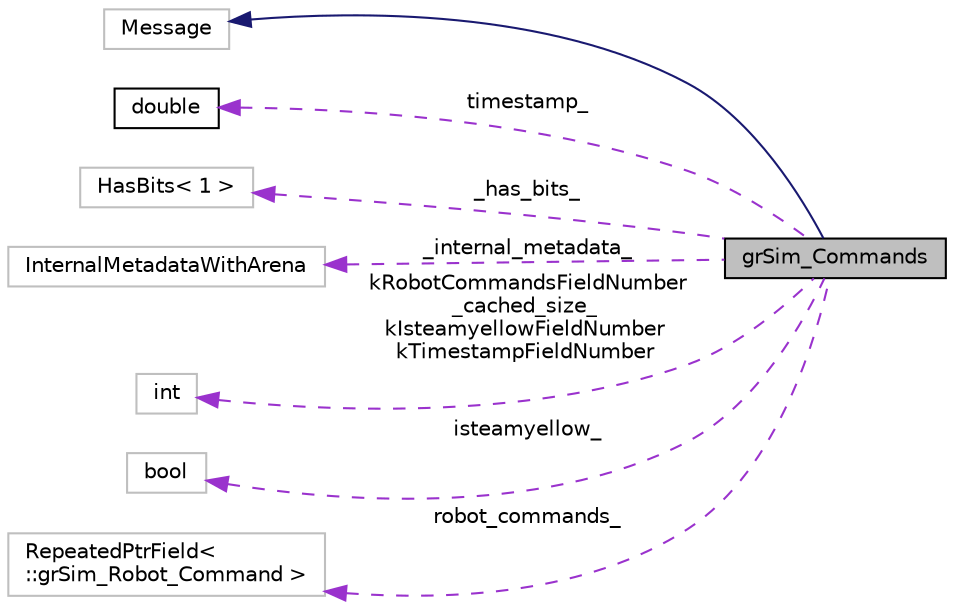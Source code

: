 digraph "grSim_Commands"
{
 // INTERACTIVE_SVG=YES
  edge [fontname="Helvetica",fontsize="10",labelfontname="Helvetica",labelfontsize="10"];
  node [fontname="Helvetica",fontsize="10",shape=record];
  rankdir="LR";
  Node1 [label="grSim_Commands",height=0.2,width=0.4,color="black", fillcolor="grey75", style="filled", fontcolor="black"];
  Node2 -> Node1 [dir="back",color="midnightblue",fontsize="10",style="solid",fontname="Helvetica"];
  Node2 [label="Message",height=0.2,width=0.4,color="grey75", fillcolor="white", style="filled"];
  Node3 -> Node1 [dir="back",color="darkorchid3",fontsize="10",style="dashed",label=" timestamp_" ,fontname="Helvetica"];
  Node3 [label="double",height=0.2,width=0.4,color="black", fillcolor="white", style="filled",URL="$df/de6/classdouble.html"];
  Node4 -> Node1 [dir="back",color="darkorchid3",fontsize="10",style="dashed",label=" _has_bits_" ,fontname="Helvetica"];
  Node4 [label="HasBits\< 1 \>",height=0.2,width=0.4,color="grey75", fillcolor="white", style="filled"];
  Node5 -> Node1 [dir="back",color="darkorchid3",fontsize="10",style="dashed",label=" _internal_metadata_" ,fontname="Helvetica"];
  Node5 [label="InternalMetadataWithArena",height=0.2,width=0.4,color="grey75", fillcolor="white", style="filled"];
  Node6 -> Node1 [dir="back",color="darkorchid3",fontsize="10",style="dashed",label=" kRobotCommandsFieldNumber\n_cached_size_\nkIsteamyellowFieldNumber\nkTimestampFieldNumber" ,fontname="Helvetica"];
  Node6 [label="int",height=0.2,width=0.4,color="grey75", fillcolor="white", style="filled"];
  Node7 -> Node1 [dir="back",color="darkorchid3",fontsize="10",style="dashed",label=" isteamyellow_" ,fontname="Helvetica"];
  Node7 [label="bool",height=0.2,width=0.4,color="grey75", fillcolor="white", style="filled"];
  Node8 -> Node1 [dir="back",color="darkorchid3",fontsize="10",style="dashed",label=" robot_commands_" ,fontname="Helvetica"];
  Node8 [label="RepeatedPtrField\< \l::grSim_Robot_Command \>",height=0.2,width=0.4,color="grey75", fillcolor="white", style="filled"];
}
